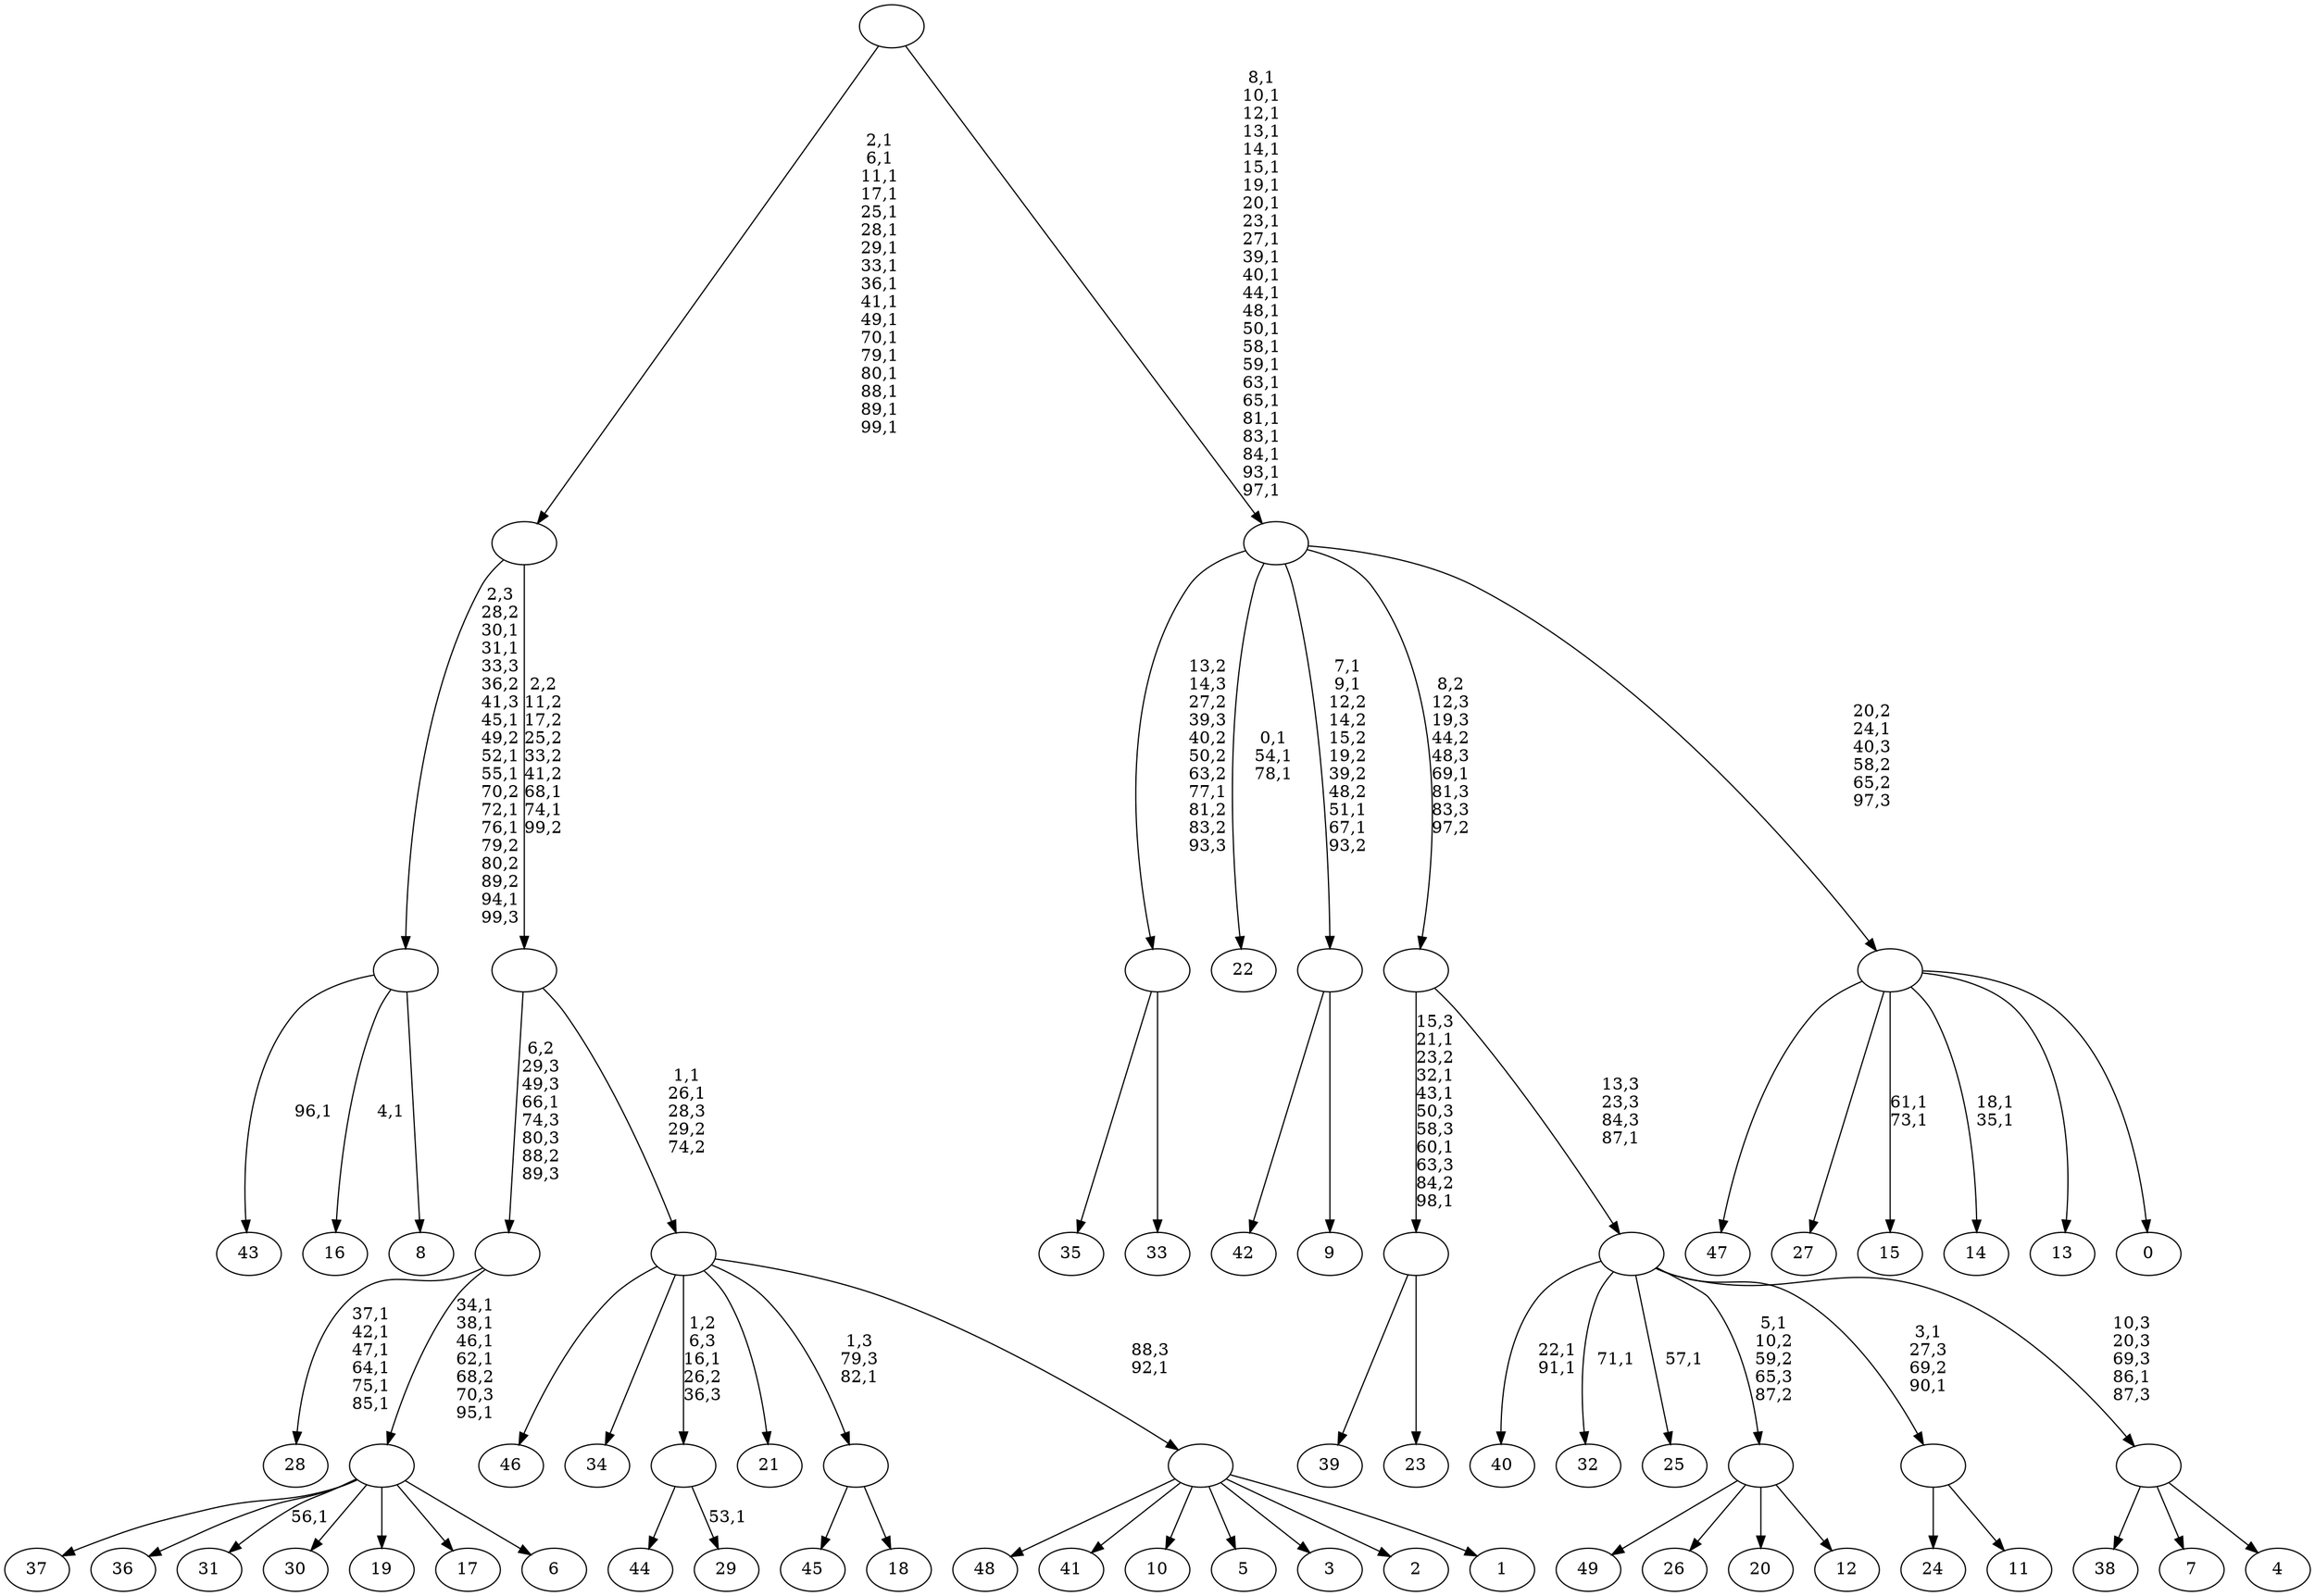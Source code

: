 digraph T {
	150 [label="49"]
	149 [label="48"]
	148 [label="47"]
	147 [label="46"]
	146 [label="45"]
	145 [label="44"]
	144 [label="43"]
	142 [label="42"]
	141 [label="41"]
	140 [label="40"]
	137 [label="39"]
	136 [label="38"]
	135 [label="37"]
	134 [label="36"]
	133 [label="35"]
	132 [label="34"]
	131 [label="33"]
	130 [label=""]
	129 [label="32"]
	127 [label="31"]
	125 [label="30"]
	124 [label="29"]
	122 [label=""]
	121 [label="28"]
	114 [label="27"]
	113 [label="26"]
	112 [label="25"]
	110 [label="24"]
	109 [label="23"]
	108 [label=""]
	103 [label="22"]
	99 [label="21"]
	98 [label="20"]
	97 [label="19"]
	96 [label="18"]
	95 [label=""]
	94 [label="17"]
	93 [label="16"]
	91 [label="15"]
	88 [label="14"]
	85 [label="13"]
	84 [label="12"]
	83 [label=""]
	82 [label="11"]
	81 [label=""]
	79 [label="10"]
	78 [label="9"]
	77 [label=""]
	73 [label="8"]
	72 [label=""]
	64 [label="7"]
	63 [label="6"]
	62 [label=""]
	57 [label=""]
	56 [label="5"]
	55 [label="4"]
	54 [label=""]
	53 [label=""]
	52 [label=""]
	51 [label="3"]
	50 [label="2"]
	49 [label="1"]
	48 [label=""]
	47 [label=""]
	45 [label=""]
	43 [label=""]
	26 [label="0"]
	25 [label=""]
	24 [label=""]
	0 [label=""]
	130 -> 133 [label=""]
	130 -> 131 [label=""]
	122 -> 124 [label="53,1"]
	122 -> 145 [label=""]
	108 -> 137 [label=""]
	108 -> 109 [label=""]
	95 -> 146 [label=""]
	95 -> 96 [label=""]
	83 -> 150 [label=""]
	83 -> 113 [label=""]
	83 -> 98 [label=""]
	83 -> 84 [label=""]
	81 -> 110 [label=""]
	81 -> 82 [label=""]
	77 -> 142 [label=""]
	77 -> 78 [label=""]
	72 -> 93 [label="4,1"]
	72 -> 144 [label="96,1"]
	72 -> 73 [label=""]
	62 -> 127 [label="56,1"]
	62 -> 135 [label=""]
	62 -> 134 [label=""]
	62 -> 125 [label=""]
	62 -> 97 [label=""]
	62 -> 94 [label=""]
	62 -> 63 [label=""]
	57 -> 62 [label="34,1\n38,1\n46,1\n62,1\n68,2\n70,3\n95,1"]
	57 -> 121 [label="37,1\n42,1\n47,1\n64,1\n75,1\n85,1"]
	54 -> 136 [label=""]
	54 -> 64 [label=""]
	54 -> 55 [label=""]
	53 -> 81 [label="3,1\n27,3\n69,2\n90,1"]
	53 -> 112 [label="57,1"]
	53 -> 129 [label="71,1"]
	53 -> 140 [label="22,1\n91,1"]
	53 -> 83 [label="5,1\n10,2\n59,2\n65,3\n87,2"]
	53 -> 54 [label="10,3\n20,3\n69,3\n86,1\n87,3"]
	52 -> 108 [label="15,3\n21,1\n23,2\n32,1\n43,1\n50,3\n58,3\n60,1\n63,3\n84,2\n98,1"]
	52 -> 53 [label="13,3\n23,3\n84,3\n87,1"]
	48 -> 149 [label=""]
	48 -> 141 [label=""]
	48 -> 79 [label=""]
	48 -> 56 [label=""]
	48 -> 51 [label=""]
	48 -> 50 [label=""]
	48 -> 49 [label=""]
	47 -> 147 [label=""]
	47 -> 132 [label=""]
	47 -> 122 [label="1,2\n6,3\n16,1\n26,2\n36,3"]
	47 -> 99 [label=""]
	47 -> 95 [label="1,3\n79,3\n82,1"]
	47 -> 48 [label="88,3\n92,1"]
	45 -> 47 [label="1,1\n26,1\n28,3\n29,2\n74,2"]
	45 -> 57 [label="6,2\n29,3\n49,3\n66,1\n74,3\n80,3\n88,2\n89,3"]
	43 -> 45 [label="2,2\n11,2\n17,2\n25,2\n33,2\n41,2\n68,1\n74,1\n99,2"]
	43 -> 72 [label="2,3\n28,2\n30,1\n31,1\n33,3\n36,2\n41,3\n45,1\n49,2\n52,1\n55,1\n70,2\n72,1\n76,1\n79,2\n80,2\n89,2\n94,1\n99,3"]
	25 -> 88 [label="18,1\n35,1"]
	25 -> 91 [label="61,1\n73,1"]
	25 -> 148 [label=""]
	25 -> 114 [label=""]
	25 -> 85 [label=""]
	25 -> 26 [label=""]
	24 -> 77 [label="7,1\n9,1\n12,2\n14,2\n15,2\n19,2\n39,2\n48,2\n51,1\n67,1\n93,2"]
	24 -> 103 [label="0,1\n54,1\n78,1"]
	24 -> 130 [label="13,2\n14,3\n27,2\n39,3\n40,2\n50,2\n63,2\n77,1\n81,2\n83,2\n93,3"]
	24 -> 52 [label="8,2\n12,3\n19,3\n44,2\n48,3\n69,1\n81,3\n83,3\n97,2"]
	24 -> 25 [label="20,2\n24,1\n40,3\n58,2\n65,2\n97,3"]
	0 -> 24 [label="8,1\n10,1\n12,1\n13,1\n14,1\n15,1\n19,1\n20,1\n23,1\n27,1\n39,1\n40,1\n44,1\n48,1\n50,1\n58,1\n59,1\n63,1\n65,1\n81,1\n83,1\n84,1\n93,1\n97,1"]
	0 -> 43 [label="2,1\n6,1\n11,1\n17,1\n25,1\n28,1\n29,1\n33,1\n36,1\n41,1\n49,1\n70,1\n79,1\n80,1\n88,1\n89,1\n99,1"]
}
